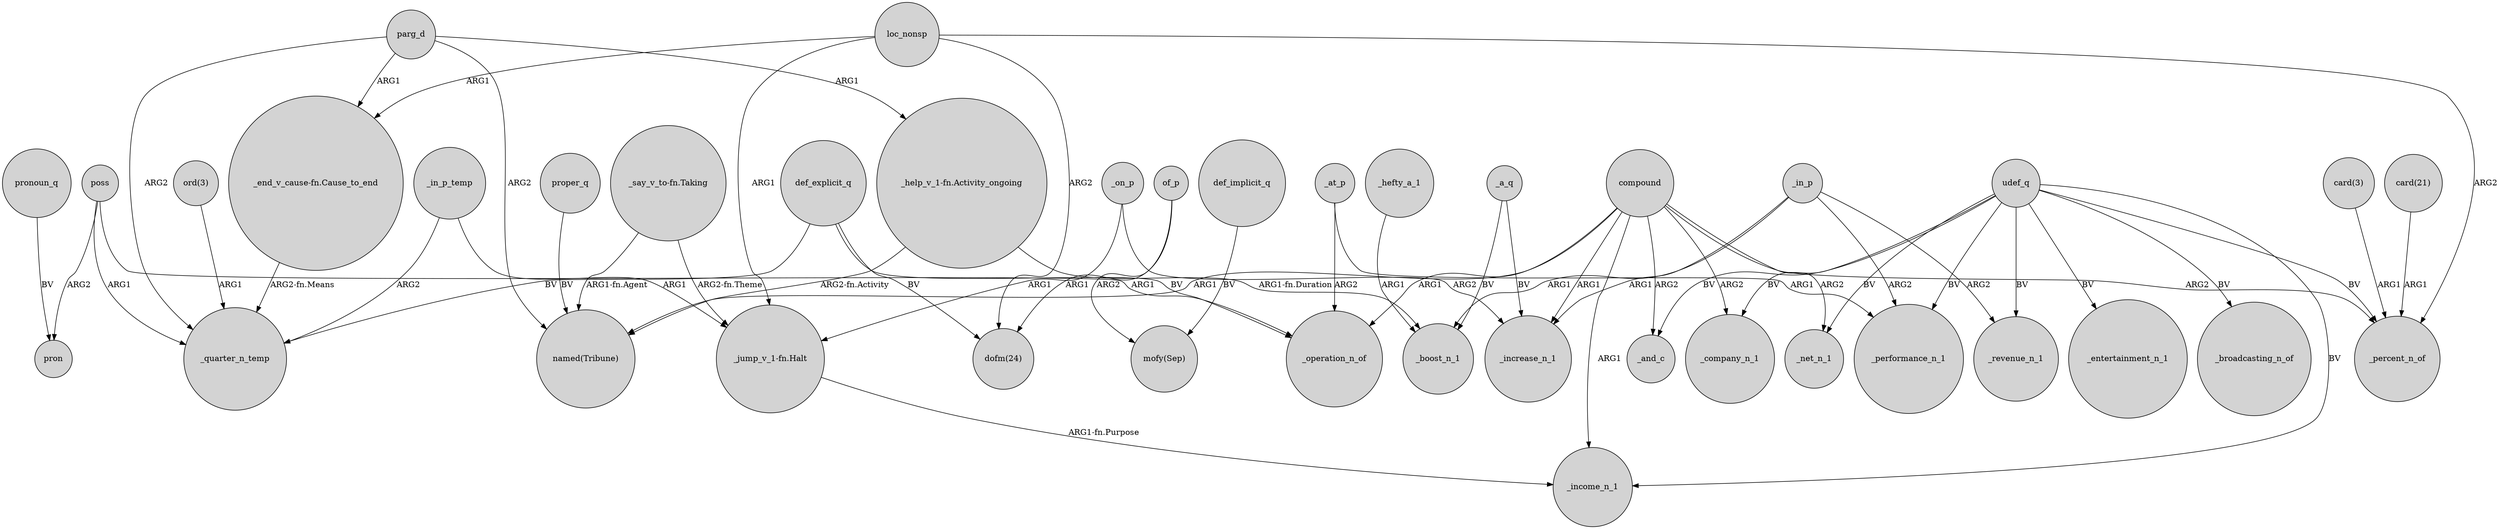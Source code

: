 digraph {
	node [shape=circle style=filled]
	parg_d -> "_end_v_cause-fn.Cause_to_end" [label=ARG1]
	def_explicit_q -> "dofm(24)" [label=BV]
	_at_p -> _performance_n_1 [label=ARG1]
	_in_p_temp -> _quarter_n_temp [label=ARG2]
	"_help_v_1-fn.Activity_ongoing" -> "named(Tribune)" [label="ARG2-fn.Activity"]
	_in_p -> _performance_n_1 [label=ARG2]
	compound -> _increase_n_1 [label=ARG1]
	compound -> _net_n_1 [label=ARG2]
	"ord(3)" -> _quarter_n_temp [label=ARG1]
	_on_p -> "_jump_v_1-fn.Halt" [label=ARG1]
	compound -> _company_n_1 [label=ARG2]
	udef_q -> _entertainment_n_1 [label=BV]
	udef_q -> _company_n_1 [label=BV]
	udef_q -> _income_n_1 [label=BV]
	parg_d -> "named(Tribune)" [label=ARG2]
	udef_q -> _broadcasting_n_of [label=BV]
	udef_q -> _performance_n_1 [label=BV]
	loc_nonsp -> "_jump_v_1-fn.Halt" [label=ARG1]
	poss -> _operation_n_of [label=ARG1]
	"card(3)" -> _percent_n_of [label=ARG1]
	def_implicit_q -> "mofy(Sep)" [label=BV]
	parg_d -> "_help_v_1-fn.Activity_ongoing" [label=ARG1]
	_at_p -> _operation_n_of [label=ARG2]
	compound -> _operation_n_of [label=ARG1]
	of_p -> "dofm(24)" [label=ARG1]
	loc_nonsp -> "dofm(24)" [label=ARG2]
	udef_q -> _and_c [label=BV]
	of_p -> "mofy(Sep)" [label=ARG2]
	compound -> _and_c [label=ARG2]
	udef_q -> _revenue_n_1 [label=BV]
	_hefty_a_1 -> _boost_n_1 [label=ARG1]
	pronoun_q -> pron [label=BV]
	"_help_v_1-fn.Activity_ongoing" -> _boost_n_1 [label="ARG1-fn.Duration"]
	poss -> pron [label=ARG2]
	"_jump_v_1-fn.Halt" -> _income_n_1 [label="ARG1-fn.Purpose"]
	compound -> _income_n_1 [label=ARG1]
	"_say_v_to-fn.Taking" -> "_jump_v_1-fn.Halt" [label="ARG2-fn.Theme"]
	_on_p -> _increase_n_1 [label=ARG2]
	compound -> "named(Tribune)" [label=ARG1]
	proper_q -> "named(Tribune)" [label=BV]
	udef_q -> _percent_n_of [label=BV]
	udef_q -> _net_n_1 [label=BV]
	compound -> _percent_n_of [label=ARG2]
	def_explicit_q -> _quarter_n_temp [label=BV]
	parg_d -> _quarter_n_temp [label=ARG2]
	loc_nonsp -> "_end_v_cause-fn.Cause_to_end" [label=ARG1]
	_in_p_temp -> "_jump_v_1-fn.Halt" [label=ARG1]
	"_say_v_to-fn.Taking" -> "named(Tribune)" [label="ARG1-fn.Agent"]
	_in_p -> _boost_n_1 [label=ARG1]
	_in_p -> _revenue_n_1 [label=ARG2]
	def_explicit_q -> _operation_n_of [label=BV]
	poss -> _quarter_n_temp [label=ARG1]
	_a_q -> _increase_n_1 [label=BV]
	_a_q -> _boost_n_1 [label=BV]
	_in_p -> _increase_n_1 [label=ARG1]
	"card(21)" -> _percent_n_of [label=ARG1]
	"_end_v_cause-fn.Cause_to_end" -> _quarter_n_temp [label="ARG2-fn.Means"]
	loc_nonsp -> _percent_n_of [label=ARG2]
}

